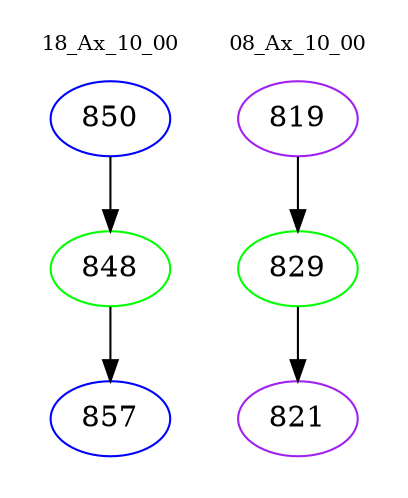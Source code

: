 digraph{
subgraph cluster_0 {
color = white
label = "18_Ax_10_00";
fontsize=10;
T0_850 [label="850", color="blue"]
T0_850 -> T0_848 [color="black"]
T0_848 [label="848", color="green"]
T0_848 -> T0_857 [color="black"]
T0_857 [label="857", color="blue"]
}
subgraph cluster_1 {
color = white
label = "08_Ax_10_00";
fontsize=10;
T1_819 [label="819", color="purple"]
T1_819 -> T1_829 [color="black"]
T1_829 [label="829", color="green"]
T1_829 -> T1_821 [color="black"]
T1_821 [label="821", color="purple"]
}
}
